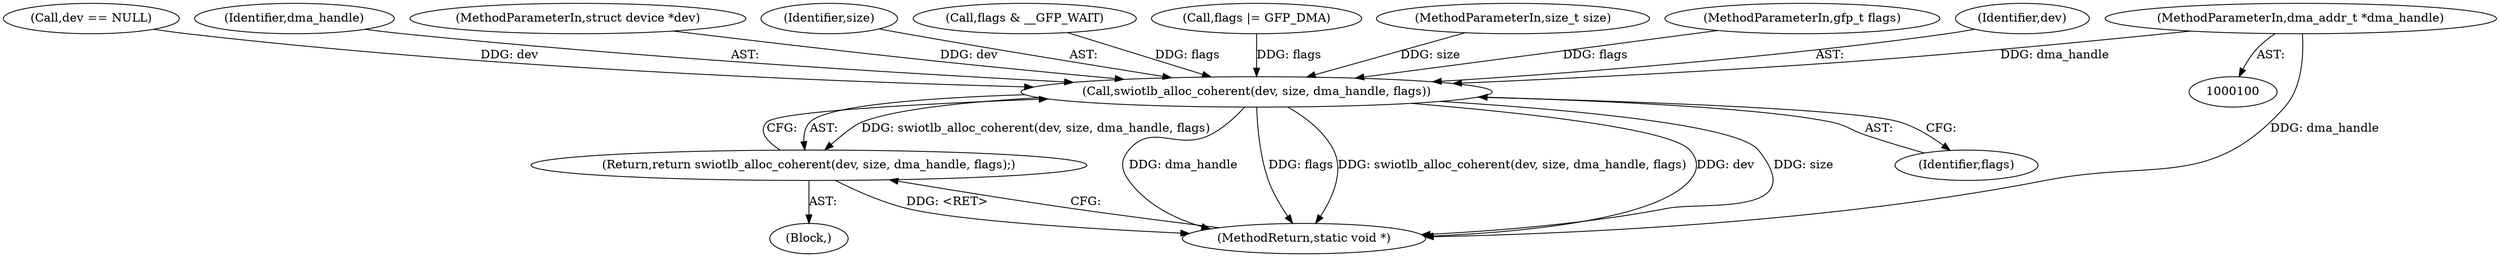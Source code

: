 digraph "0_linux_6829e274a623187c24f7cfc0e3d35f25d087fcc5_0@pointer" {
"1000103" [label="(MethodParameterIn,dma_addr_t *dma_handle)"];
"1000178" [label="(Call,swiotlb_alloc_coherent(dev, size, dma_handle, flags))"];
"1000177" [label="(Return,return swiotlb_alloc_coherent(dev, size, dma_handle, flags);)"];
"1000108" [label="(Call,dev == NULL)"];
"1000176" [label="(Block,)"];
"1000181" [label="(Identifier,dma_handle)"];
"1000101" [label="(MethodParameterIn,struct device *dev)"];
"1000177" [label="(Return,return swiotlb_alloc_coherent(dev, size, dma_handle, flags);)"];
"1000180" [label="(Identifier,size)"];
"1000134" [label="(Call,flags & __GFP_WAIT)"];
"1000127" [label="(Call,flags |= GFP_DMA)"];
"1000103" [label="(MethodParameterIn,dma_addr_t *dma_handle)"];
"1000102" [label="(MethodParameterIn,size_t size)"];
"1000178" [label="(Call,swiotlb_alloc_coherent(dev, size, dma_handle, flags))"];
"1000104" [label="(MethodParameterIn,gfp_t flags)"];
"1000183" [label="(MethodReturn,static void *)"];
"1000179" [label="(Identifier,dev)"];
"1000182" [label="(Identifier,flags)"];
"1000103" -> "1000100"  [label="AST: "];
"1000103" -> "1000183"  [label="DDG: dma_handle"];
"1000103" -> "1000178"  [label="DDG: dma_handle"];
"1000178" -> "1000177"  [label="AST: "];
"1000178" -> "1000182"  [label="CFG: "];
"1000179" -> "1000178"  [label="AST: "];
"1000180" -> "1000178"  [label="AST: "];
"1000181" -> "1000178"  [label="AST: "];
"1000182" -> "1000178"  [label="AST: "];
"1000177" -> "1000178"  [label="CFG: "];
"1000178" -> "1000183"  [label="DDG: dma_handle"];
"1000178" -> "1000183"  [label="DDG: flags"];
"1000178" -> "1000183"  [label="DDG: swiotlb_alloc_coherent(dev, size, dma_handle, flags)"];
"1000178" -> "1000183"  [label="DDG: dev"];
"1000178" -> "1000183"  [label="DDG: size"];
"1000178" -> "1000177"  [label="DDG: swiotlb_alloc_coherent(dev, size, dma_handle, flags)"];
"1000108" -> "1000178"  [label="DDG: dev"];
"1000101" -> "1000178"  [label="DDG: dev"];
"1000102" -> "1000178"  [label="DDG: size"];
"1000134" -> "1000178"  [label="DDG: flags"];
"1000127" -> "1000178"  [label="DDG: flags"];
"1000104" -> "1000178"  [label="DDG: flags"];
"1000177" -> "1000176"  [label="AST: "];
"1000183" -> "1000177"  [label="CFG: "];
"1000177" -> "1000183"  [label="DDG: <RET>"];
}
